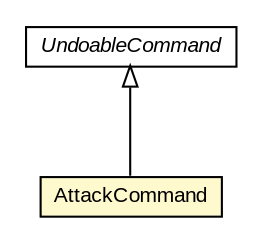 #!/usr/local/bin/dot
#
# Class diagram 
# Generated by UMLGraph version R5_6 (http://www.umlgraph.org/)
#

digraph G {
	edge [fontname="arial",fontsize=10,labelfontname="arial",labelfontsize=10];
	node [fontname="arial",fontsize=10,shape=plaintext];
	nodesep=0.25;
	ranksep=0.5;
	// AttackCommand
	c20 [label=<<table title="AttackCommand" border="0" cellborder="1" cellspacing="0" cellpadding="2" port="p" bgcolor="lemonChiffon" href="./AttackCommand.html">
		<tr><td><table border="0" cellspacing="0" cellpadding="1">
<tr><td align="center" balign="center"> AttackCommand </td></tr>
		</table></td></tr>
		</table>>, URL="./AttackCommand.html", fontname="arial", fontcolor="black", fontsize=10.0];
	// UndoableCommand
	c53 [label=<<table title="UndoableCommand" border="0" cellborder="1" cellspacing="0" cellpadding="2" port="p" href="./UndoableCommand.html">
		<tr><td><table border="0" cellspacing="0" cellpadding="1">
<tr><td align="center" balign="center"><font face="arial italic"> UndoableCommand </font></td></tr>
		</table></td></tr>
		</table>>, URL="./UndoableCommand.html", fontname="arial", fontcolor="black", fontsize=10.0];
	//AttackCommand extends UndoableCommand
	c53:p -> c20:p [dir=back,arrowtail=empty];
}

